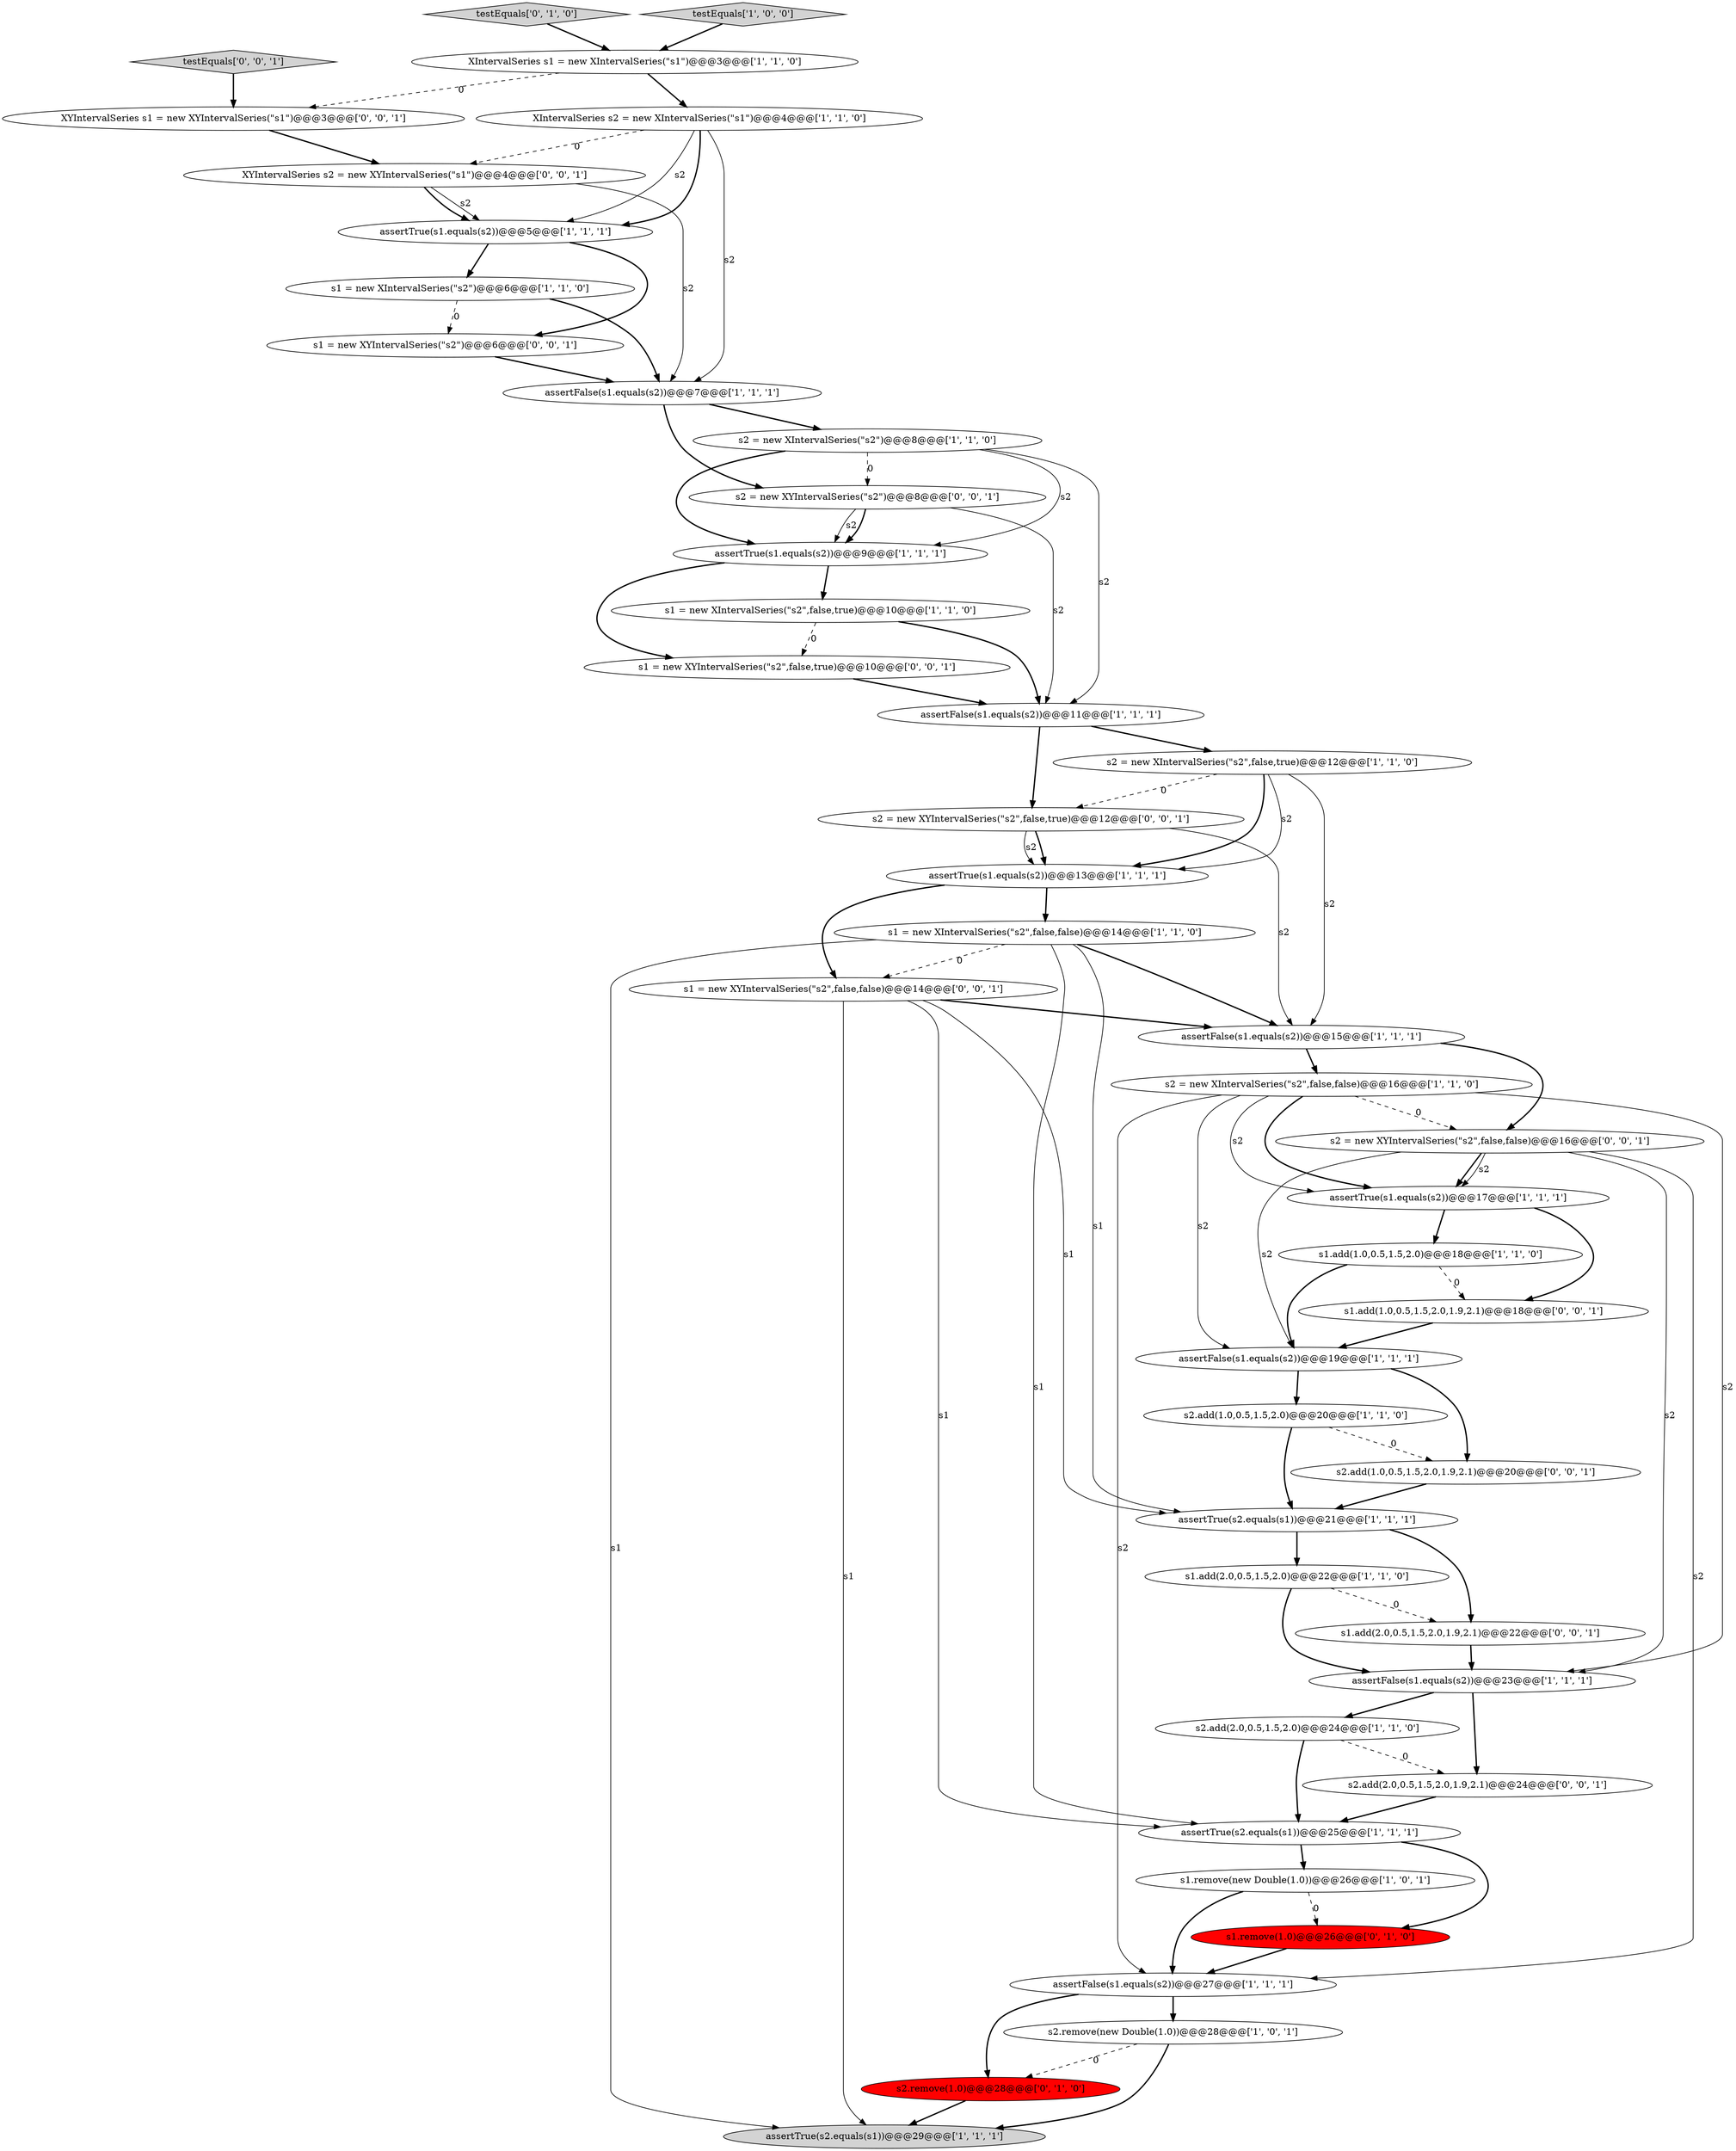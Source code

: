 digraph {
30 [style = filled, label = "s1.remove(1.0)@@@26@@@['0', '1', '0']", fillcolor = red, shape = ellipse image = "AAA1AAABBB2BBB"];
27 [style = filled, label = "assertFalse(s1.equals(s2))@@@19@@@['1', '1', '1']", fillcolor = white, shape = ellipse image = "AAA0AAABBB1BBB"];
10 [style = filled, label = "s1 = new XIntervalSeries(\"s2\",false,false)@@@14@@@['1', '1', '0']", fillcolor = white, shape = ellipse image = "AAA0AAABBB1BBB"];
37 [style = filled, label = "s1.add(2.0,0.5,1.5,2.0,1.9,2.1)@@@22@@@['0', '0', '1']", fillcolor = white, shape = ellipse image = "AAA0AAABBB3BBB"];
15 [style = filled, label = "assertTrue(s1.equals(s2))@@@9@@@['1', '1', '1']", fillcolor = white, shape = ellipse image = "AAA0AAABBB1BBB"];
7 [style = filled, label = "assertTrue(s1.equals(s2))@@@17@@@['1', '1', '1']", fillcolor = white, shape = ellipse image = "AAA0AAABBB1BBB"];
13 [style = filled, label = "assertTrue(s1.equals(s2))@@@13@@@['1', '1', '1']", fillcolor = white, shape = ellipse image = "AAA0AAABBB1BBB"];
0 [style = filled, label = "s2 = new XIntervalSeries(\"s2\")@@@8@@@['1', '1', '0']", fillcolor = white, shape = ellipse image = "AAA0AAABBB1BBB"];
33 [style = filled, label = "s1 = new XYIntervalSeries(\"s2\")@@@6@@@['0', '0', '1']", fillcolor = white, shape = ellipse image = "AAA0AAABBB3BBB"];
1 [style = filled, label = "assertFalse(s1.equals(s2))@@@15@@@['1', '1', '1']", fillcolor = white, shape = ellipse image = "AAA0AAABBB1BBB"];
22 [style = filled, label = "s1 = new XIntervalSeries(\"s2\")@@@6@@@['1', '1', '0']", fillcolor = white, shape = ellipse image = "AAA0AAABBB1BBB"];
8 [style = filled, label = "s1.add(1.0,0.5,1.5,2.0)@@@18@@@['1', '1', '0']", fillcolor = white, shape = ellipse image = "AAA0AAABBB1BBB"];
29 [style = filled, label = "testEquals['0', '1', '0']", fillcolor = lightgray, shape = diamond image = "AAA0AAABBB2BBB"];
35 [style = filled, label = "s1.add(1.0,0.5,1.5,2.0,1.9,2.1)@@@18@@@['0', '0', '1']", fillcolor = white, shape = ellipse image = "AAA0AAABBB3BBB"];
23 [style = filled, label = "s2.add(1.0,0.5,1.5,2.0)@@@20@@@['1', '1', '0']", fillcolor = white, shape = ellipse image = "AAA0AAABBB1BBB"];
16 [style = filled, label = "assertTrue(s1.equals(s2))@@@5@@@['1', '1', '1']", fillcolor = white, shape = ellipse image = "AAA0AAABBB1BBB"];
4 [style = filled, label = "assertFalse(s1.equals(s2))@@@27@@@['1', '1', '1']", fillcolor = white, shape = ellipse image = "AAA0AAABBB1BBB"];
11 [style = filled, label = "s2 = new XIntervalSeries(\"s2\",false,false)@@@16@@@['1', '1', '0']", fillcolor = white, shape = ellipse image = "AAA0AAABBB1BBB"];
28 [style = filled, label = "s2.remove(1.0)@@@28@@@['0', '1', '0']", fillcolor = red, shape = ellipse image = "AAA1AAABBB2BBB"];
40 [style = filled, label = "s2.add(2.0,0.5,1.5,2.0,1.9,2.1)@@@24@@@['0', '0', '1']", fillcolor = white, shape = ellipse image = "AAA0AAABBB3BBB"];
2 [style = filled, label = "s2.remove(new Double(1.0))@@@28@@@['1', '0', '1']", fillcolor = white, shape = ellipse image = "AAA0AAABBB1BBB"];
12 [style = filled, label = "assertTrue(s2.equals(s1))@@@25@@@['1', '1', '1']", fillcolor = white, shape = ellipse image = "AAA0AAABBB1BBB"];
14 [style = filled, label = "assertTrue(s2.equals(s1))@@@29@@@['1', '1', '1']", fillcolor = lightgray, shape = ellipse image = "AAA0AAABBB1BBB"];
36 [style = filled, label = "s1 = new XYIntervalSeries(\"s2\",false,false)@@@14@@@['0', '0', '1']", fillcolor = white, shape = ellipse image = "AAA0AAABBB3BBB"];
25 [style = filled, label = "assertFalse(s1.equals(s2))@@@23@@@['1', '1', '1']", fillcolor = white, shape = ellipse image = "AAA0AAABBB1BBB"];
9 [style = filled, label = "XIntervalSeries s2 = new XIntervalSeries(\"s1\")@@@4@@@['1', '1', '0']", fillcolor = white, shape = ellipse image = "AAA0AAABBB1BBB"];
6 [style = filled, label = "assertFalse(s1.equals(s2))@@@7@@@['1', '1', '1']", fillcolor = white, shape = ellipse image = "AAA0AAABBB1BBB"];
18 [style = filled, label = "s1 = new XIntervalSeries(\"s2\",false,true)@@@10@@@['1', '1', '0']", fillcolor = white, shape = ellipse image = "AAA0AAABBB1BBB"];
17 [style = filled, label = "s2 = new XIntervalSeries(\"s2\",false,true)@@@12@@@['1', '1', '0']", fillcolor = white, shape = ellipse image = "AAA0AAABBB1BBB"];
41 [style = filled, label = "testEquals['0', '0', '1']", fillcolor = lightgray, shape = diamond image = "AAA0AAABBB3BBB"];
20 [style = filled, label = "testEquals['1', '0', '0']", fillcolor = lightgray, shape = diamond image = "AAA0AAABBB1BBB"];
5 [style = filled, label = "s1.remove(new Double(1.0))@@@26@@@['1', '0', '1']", fillcolor = white, shape = ellipse image = "AAA0AAABBB1BBB"];
3 [style = filled, label = "s1.add(2.0,0.5,1.5,2.0)@@@22@@@['1', '1', '0']", fillcolor = white, shape = ellipse image = "AAA0AAABBB1BBB"];
19 [style = filled, label = "s2.add(2.0,0.5,1.5,2.0)@@@24@@@['1', '1', '0']", fillcolor = white, shape = ellipse image = "AAA0AAABBB1BBB"];
42 [style = filled, label = "s2.add(1.0,0.5,1.5,2.0,1.9,2.1)@@@20@@@['0', '0', '1']", fillcolor = white, shape = ellipse image = "AAA0AAABBB3BBB"];
39 [style = filled, label = "s2 = new XYIntervalSeries(\"s2\",false,true)@@@12@@@['0', '0', '1']", fillcolor = white, shape = ellipse image = "AAA0AAABBB3BBB"];
26 [style = filled, label = "XIntervalSeries s1 = new XIntervalSeries(\"s1\")@@@3@@@['1', '1', '0']", fillcolor = white, shape = ellipse image = "AAA0AAABBB1BBB"];
38 [style = filled, label = "XYIntervalSeries s1 = new XYIntervalSeries(\"s1\")@@@3@@@['0', '0', '1']", fillcolor = white, shape = ellipse image = "AAA0AAABBB3BBB"];
24 [style = filled, label = "assertFalse(s1.equals(s2))@@@11@@@['1', '1', '1']", fillcolor = white, shape = ellipse image = "AAA0AAABBB1BBB"];
21 [style = filled, label = "assertTrue(s2.equals(s1))@@@21@@@['1', '1', '1']", fillcolor = white, shape = ellipse image = "AAA0AAABBB1BBB"];
34 [style = filled, label = "s1 = new XYIntervalSeries(\"s2\",false,true)@@@10@@@['0', '0', '1']", fillcolor = white, shape = ellipse image = "AAA0AAABBB3BBB"];
43 [style = filled, label = "XYIntervalSeries s2 = new XYIntervalSeries(\"s1\")@@@4@@@['0', '0', '1']", fillcolor = white, shape = ellipse image = "AAA0AAABBB3BBB"];
32 [style = filled, label = "s2 = new XYIntervalSeries(\"s2\",false,false)@@@16@@@['0', '0', '1']", fillcolor = white, shape = ellipse image = "AAA0AAABBB3BBB"];
31 [style = filled, label = "s2 = new XYIntervalSeries(\"s2\")@@@8@@@['0', '0', '1']", fillcolor = white, shape = ellipse image = "AAA0AAABBB3BBB"];
11->32 [style = dashed, label="0"];
43->16 [style = solid, label="s2"];
12->5 [style = bold, label=""];
36->12 [style = solid, label="s1"];
26->38 [style = dashed, label="0"];
17->13 [style = solid, label="s2"];
10->36 [style = dashed, label="0"];
20->26 [style = bold, label=""];
9->6 [style = solid, label="s2"];
8->35 [style = dashed, label="0"];
7->35 [style = bold, label=""];
24->39 [style = bold, label=""];
32->27 [style = solid, label="s2"];
26->9 [style = bold, label=""];
11->4 [style = solid, label="s2"];
11->27 [style = solid, label="s2"];
7->8 [style = bold, label=""];
0->15 [style = bold, label=""];
9->16 [style = bold, label=""];
28->14 [style = bold, label=""];
34->24 [style = bold, label=""];
32->25 [style = solid, label="s2"];
13->36 [style = bold, label=""];
2->14 [style = bold, label=""];
24->17 [style = bold, label=""];
25->19 [style = bold, label=""];
42->21 [style = bold, label=""];
8->27 [style = bold, label=""];
25->40 [style = bold, label=""];
31->15 [style = solid, label="s2"];
21->3 [style = bold, label=""];
43->16 [style = bold, label=""];
15->34 [style = bold, label=""];
19->12 [style = bold, label=""];
17->1 [style = solid, label="s2"];
11->7 [style = solid, label="s2"];
32->7 [style = bold, label=""];
39->1 [style = solid, label="s2"];
4->2 [style = bold, label=""];
43->6 [style = solid, label="s2"];
1->11 [style = bold, label=""];
29->26 [style = bold, label=""];
0->15 [style = solid, label="s2"];
21->37 [style = bold, label=""];
10->21 [style = solid, label="s1"];
16->33 [style = bold, label=""];
2->28 [style = dashed, label="0"];
32->7 [style = solid, label="s2"];
1->32 [style = bold, label=""];
41->38 [style = bold, label=""];
10->1 [style = bold, label=""];
5->30 [style = dashed, label="0"];
22->6 [style = bold, label=""];
13->10 [style = bold, label=""];
17->39 [style = dashed, label="0"];
18->24 [style = bold, label=""];
36->14 [style = solid, label="s1"];
11->25 [style = solid, label="s2"];
31->24 [style = solid, label="s2"];
39->13 [style = bold, label=""];
3->37 [style = dashed, label="0"];
22->33 [style = dashed, label="0"];
37->25 [style = bold, label=""];
32->4 [style = solid, label="s2"];
9->43 [style = dashed, label="0"];
0->24 [style = solid, label="s2"];
18->34 [style = dashed, label="0"];
40->12 [style = bold, label=""];
10->12 [style = solid, label="s1"];
39->13 [style = solid, label="s2"];
5->4 [style = bold, label=""];
17->13 [style = bold, label=""];
36->21 [style = solid, label="s1"];
19->40 [style = dashed, label="0"];
38->43 [style = bold, label=""];
35->27 [style = bold, label=""];
3->25 [style = bold, label=""];
33->6 [style = bold, label=""];
12->30 [style = bold, label=""];
6->0 [style = bold, label=""];
16->22 [style = bold, label=""];
15->18 [style = bold, label=""];
31->15 [style = bold, label=""];
36->1 [style = bold, label=""];
4->28 [style = bold, label=""];
27->42 [style = bold, label=""];
9->16 [style = solid, label="s2"];
6->31 [style = bold, label=""];
23->21 [style = bold, label=""];
30->4 [style = bold, label=""];
0->31 [style = dashed, label="0"];
27->23 [style = bold, label=""];
10->14 [style = solid, label="s1"];
23->42 [style = dashed, label="0"];
11->7 [style = bold, label=""];
}

